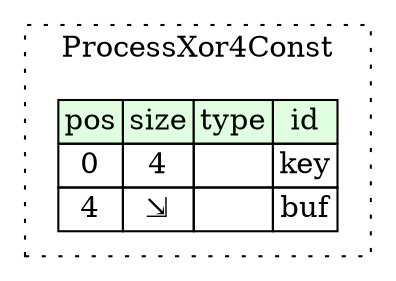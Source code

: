 digraph {
	rankdir=LR;
	node [shape=plaintext];
	subgraph cluster__process_xor4_const {
		label="ProcessXor4Const";
		graph[style=dotted];

		process_xor4_const__seq [label=<<TABLE BORDER="0" CELLBORDER="1" CELLSPACING="0">
			<TR><TD BGCOLOR="#E0FFE0">pos</TD><TD BGCOLOR="#E0FFE0">size</TD><TD BGCOLOR="#E0FFE0">type</TD><TD BGCOLOR="#E0FFE0">id</TD></TR>
			<TR><TD PORT="key_pos">0</TD><TD PORT="key_size">4</TD><TD></TD><TD PORT="key_type">key</TD></TR>
			<TR><TD PORT="buf_pos">4</TD><TD PORT="buf_size">⇲</TD><TD></TD><TD PORT="buf_type">buf</TD></TR>
		</TABLE>>];
	}
}
